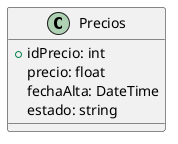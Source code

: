 @startuml Precios
class Precios{
    +idPrecio: int
    precio: float
    fechaAlta: DateTime
    estado: string
}
@enduml